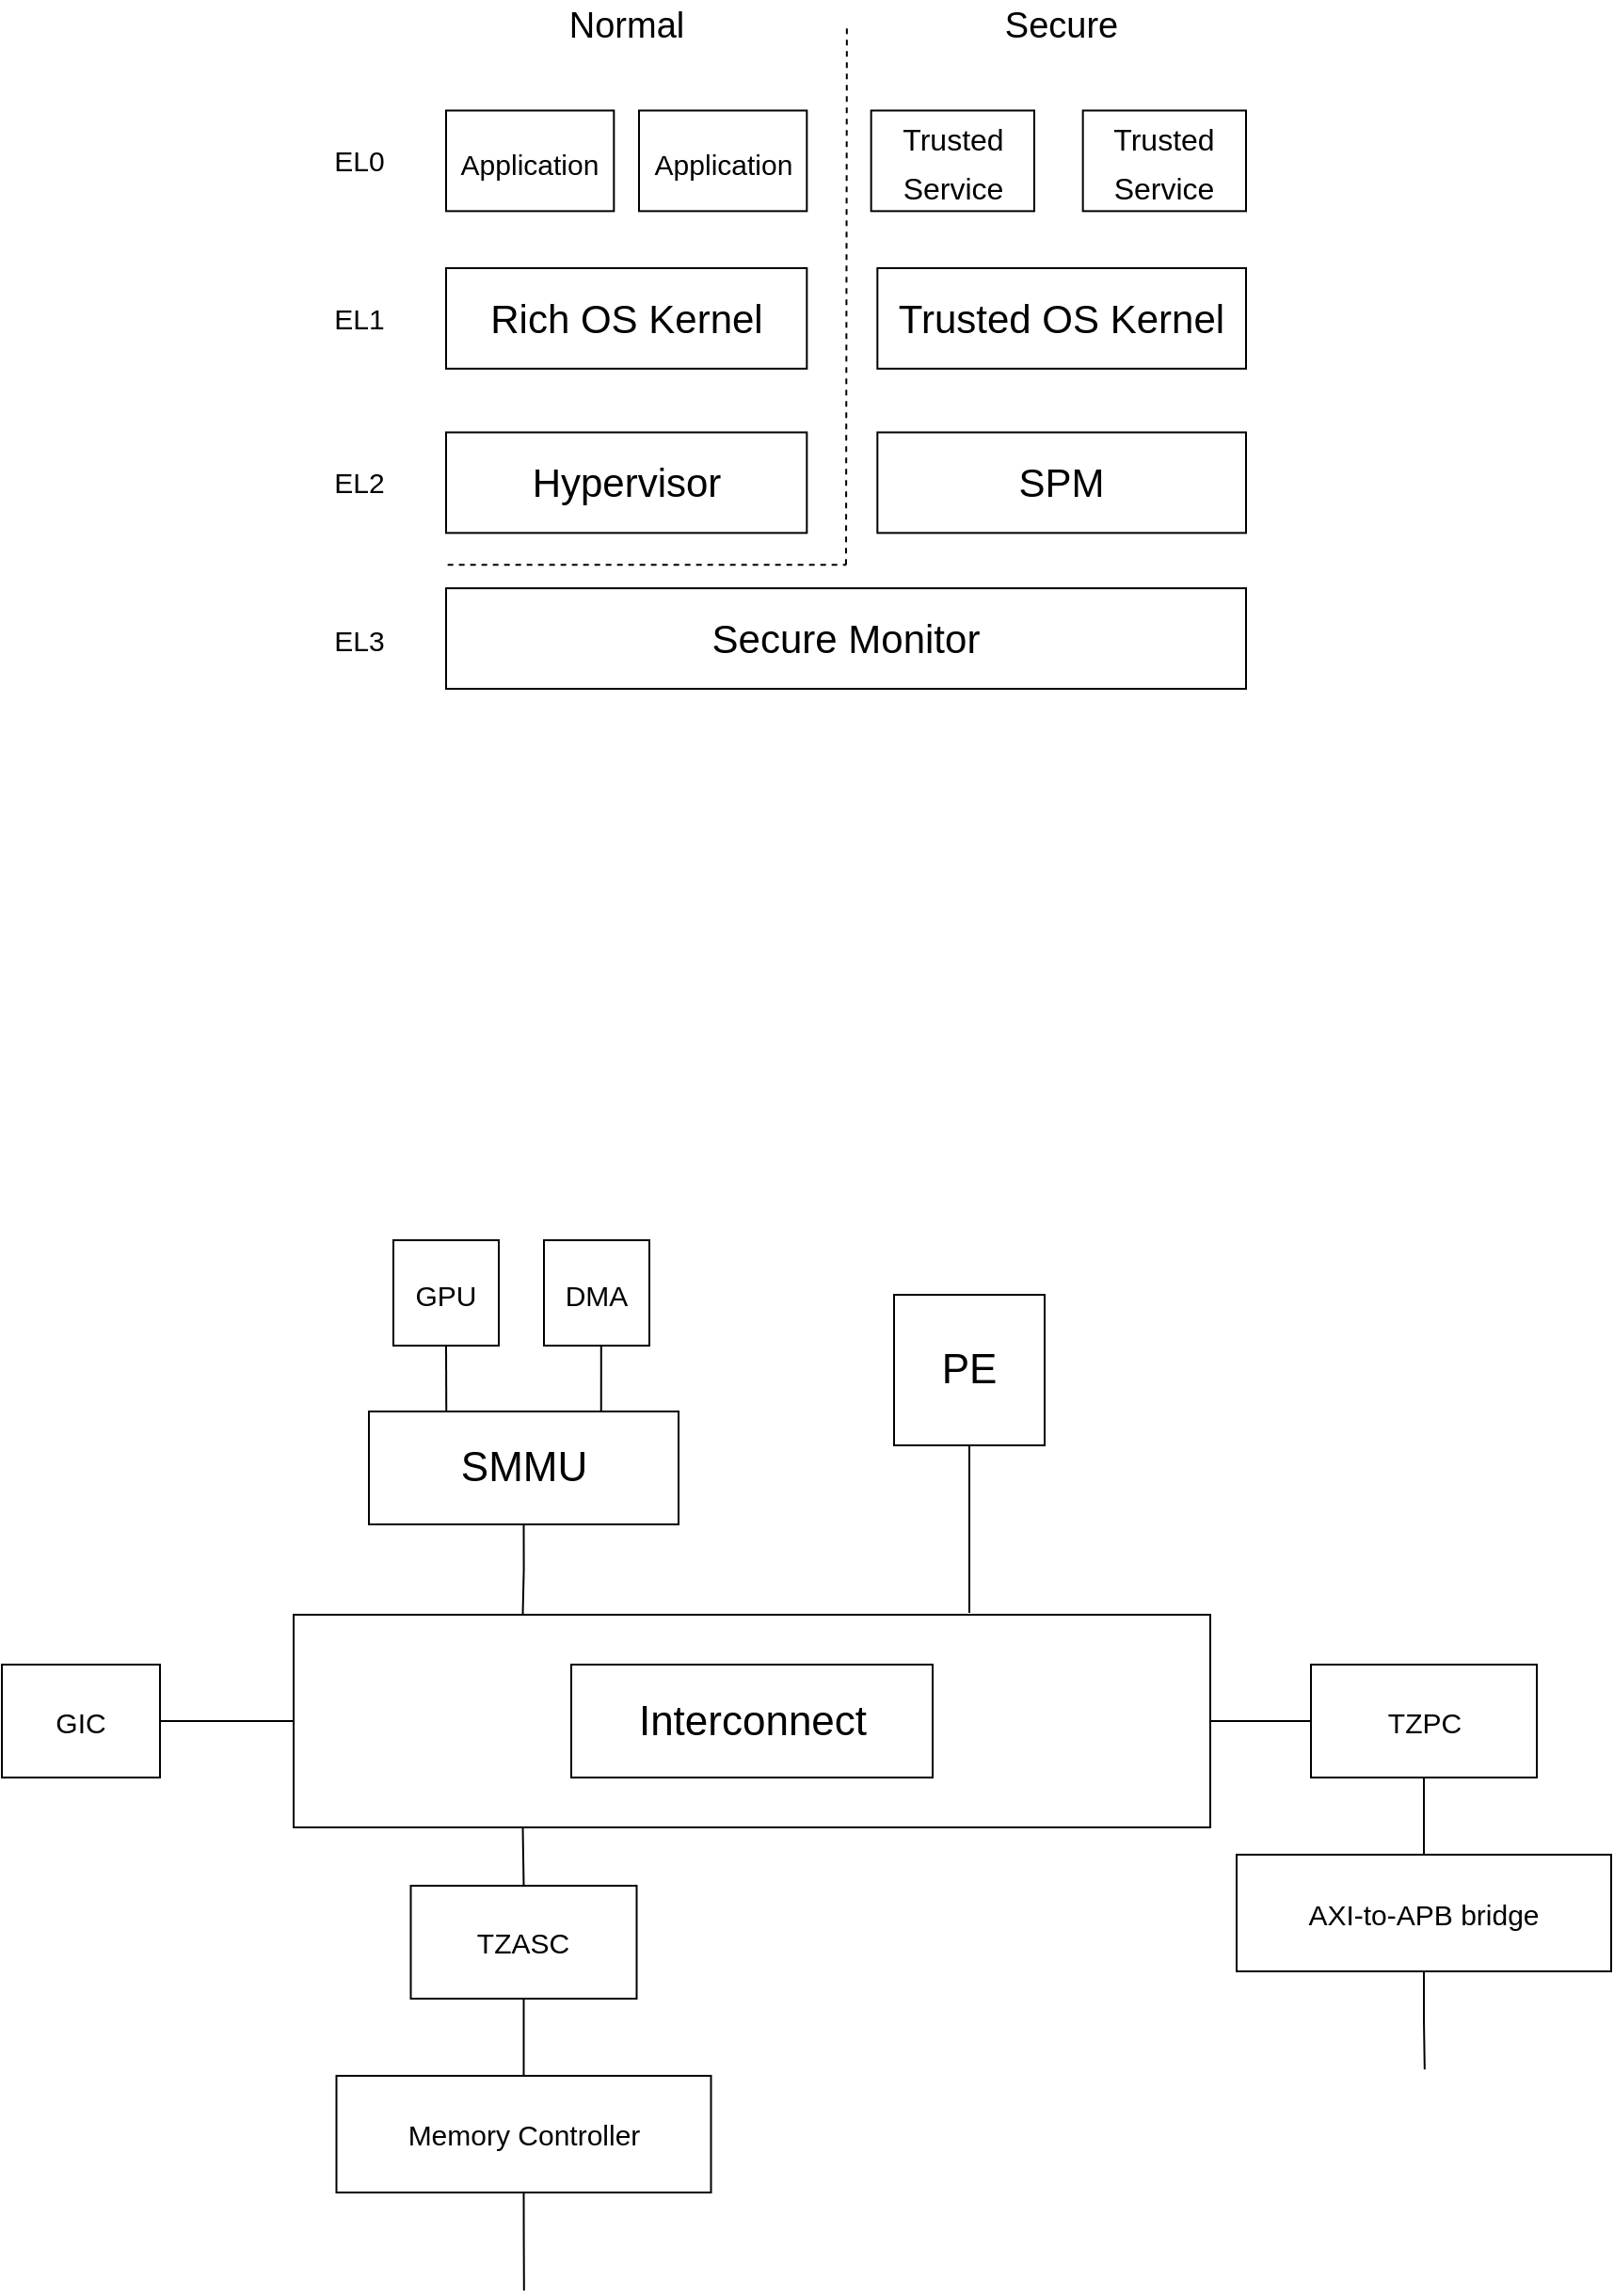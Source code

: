 <mxfile version="18.1.3" type="github">
  <diagram id="RqBa9nVkit30a7J5M0dk" name="Page-1">
    <mxGraphModel dx="1550" dy="835" grid="0" gridSize="10" guides="1" tooltips="1" connect="1" arrows="1" fold="1" page="0" pageScale="1" pageWidth="1200" pageHeight="1920" math="0" shadow="0">
      <root>
        <mxCell id="0" />
        <mxCell id="1" parent="0" />
        <mxCell id="mvTYgb8r9zyvXw6v-STq-15" style="edgeStyle=orthogonalEdgeStyle;rounded=0;orthogonalLoop=1;jettySize=auto;html=1;exitX=0.25;exitY=1;exitDx=0;exitDy=0;entryX=0.5;entryY=0;entryDx=0;entryDy=0;fontSize=15;endArrow=none;endFill=0;" parent="1" source="mvTYgb8r9zyvXw6v-STq-1" target="mvTYgb8r9zyvXw6v-STq-14" edge="1">
          <mxGeometry relative="1" as="geometry" />
        </mxCell>
        <mxCell id="mvTYgb8r9zyvXw6v-STq-1" value="" style="rounded=0;whiteSpace=wrap;html=1;" parent="1" vertex="1">
          <mxGeometry x="383" y="1081" width="487" height="113" as="geometry" />
        </mxCell>
        <mxCell id="mvTYgb8r9zyvXw6v-STq-4" style="edgeStyle=orthogonalEdgeStyle;rounded=0;orthogonalLoop=1;jettySize=auto;html=1;exitX=0.5;exitY=1;exitDx=0;exitDy=0;fontSize=22;endArrow=none;endFill=0;" parent="1" source="mvTYgb8r9zyvXw6v-STq-2" edge="1">
          <mxGeometry relative="1" as="geometry">
            <mxPoint x="742" y="1080" as="targetPoint" />
          </mxGeometry>
        </mxCell>
        <mxCell id="mvTYgb8r9zyvXw6v-STq-2" value="&lt;font style=&quot;font-size: 22px;&quot;&gt;PE&lt;/font&gt;" style="whiteSpace=wrap;html=1;aspect=fixed;" parent="1" vertex="1">
          <mxGeometry x="702" y="911" width="80" height="80" as="geometry" />
        </mxCell>
        <mxCell id="mvTYgb8r9zyvXw6v-STq-3" value="Interconnect" style="rounded=0;whiteSpace=wrap;html=1;fontSize=22;" parent="1" vertex="1">
          <mxGeometry x="530.5" y="1107.5" width="192" height="60" as="geometry" />
        </mxCell>
        <mxCell id="mvTYgb8r9zyvXw6v-STq-6" style="edgeStyle=orthogonalEdgeStyle;rounded=0;orthogonalLoop=1;jettySize=auto;html=1;exitX=0.5;exitY=1;exitDx=0;exitDy=0;entryX=0.25;entryY=0;entryDx=0;entryDy=0;fontSize=22;endArrow=none;endFill=0;" parent="1" source="mvTYgb8r9zyvXw6v-STq-5" target="mvTYgb8r9zyvXw6v-STq-1" edge="1">
          <mxGeometry relative="1" as="geometry" />
        </mxCell>
        <mxCell id="mvTYgb8r9zyvXw6v-STq-5" value="SMMU" style="rounded=0;whiteSpace=wrap;html=1;fontSize=22;" parent="1" vertex="1">
          <mxGeometry x="423" y="973" width="164.5" height="60" as="geometry" />
        </mxCell>
        <mxCell id="mvTYgb8r9zyvXw6v-STq-10" style="edgeStyle=orthogonalEdgeStyle;rounded=0;orthogonalLoop=1;jettySize=auto;html=1;exitX=0.5;exitY=1;exitDx=0;exitDy=0;entryX=0.25;entryY=0;entryDx=0;entryDy=0;fontSize=22;endArrow=none;endFill=0;" parent="1" source="mvTYgb8r9zyvXw6v-STq-7" target="mvTYgb8r9zyvXw6v-STq-5" edge="1">
          <mxGeometry relative="1" as="geometry" />
        </mxCell>
        <mxCell id="mvTYgb8r9zyvXw6v-STq-7" value="&lt;font style=&quot;font-size: 15px;&quot;&gt;GPU&lt;/font&gt;" style="whiteSpace=wrap;html=1;aspect=fixed;fontSize=22;" parent="1" vertex="1">
          <mxGeometry x="436" y="882" width="56" height="56" as="geometry" />
        </mxCell>
        <mxCell id="mvTYgb8r9zyvXw6v-STq-11" style="edgeStyle=orthogonalEdgeStyle;rounded=0;orthogonalLoop=1;jettySize=auto;html=1;exitX=0.5;exitY=1;exitDx=0;exitDy=0;entryX=0.75;entryY=0;entryDx=0;entryDy=0;fontSize=22;endArrow=none;endFill=0;" parent="1" source="mvTYgb8r9zyvXw6v-STq-8" target="mvTYgb8r9zyvXw6v-STq-5" edge="1">
          <mxGeometry relative="1" as="geometry" />
        </mxCell>
        <mxCell id="mvTYgb8r9zyvXw6v-STq-8" value="&lt;font style=&quot;font-size: 15px;&quot;&gt;DMA&lt;/font&gt;" style="whiteSpace=wrap;html=1;aspect=fixed;fontSize=22;" parent="1" vertex="1">
          <mxGeometry x="516" y="882" width="56" height="56" as="geometry" />
        </mxCell>
        <mxCell id="mvTYgb8r9zyvXw6v-STq-13" style="edgeStyle=orthogonalEdgeStyle;rounded=0;orthogonalLoop=1;jettySize=auto;html=1;exitX=1;exitY=0.5;exitDx=0;exitDy=0;entryX=0;entryY=0.5;entryDx=0;entryDy=0;fontSize=15;endArrow=none;endFill=0;" parent="1" source="mvTYgb8r9zyvXw6v-STq-12" target="mvTYgb8r9zyvXw6v-STq-1" edge="1">
          <mxGeometry relative="1" as="geometry" />
        </mxCell>
        <mxCell id="mvTYgb8r9zyvXw6v-STq-12" value="GIC" style="rounded=0;whiteSpace=wrap;html=1;fontSize=15;" parent="1" vertex="1">
          <mxGeometry x="228" y="1107.5" width="84" height="60" as="geometry" />
        </mxCell>
        <mxCell id="mvTYgb8r9zyvXw6v-STq-17" style="edgeStyle=orthogonalEdgeStyle;rounded=0;orthogonalLoop=1;jettySize=auto;html=1;exitX=0.5;exitY=1;exitDx=0;exitDy=0;entryX=0.5;entryY=0;entryDx=0;entryDy=0;fontSize=15;endArrow=none;endFill=0;" parent="1" source="mvTYgb8r9zyvXw6v-STq-14" target="mvTYgb8r9zyvXw6v-STq-16" edge="1">
          <mxGeometry relative="1" as="geometry" />
        </mxCell>
        <mxCell id="mvTYgb8r9zyvXw6v-STq-14" value="TZASC" style="rounded=0;whiteSpace=wrap;html=1;fontSize=15;" parent="1" vertex="1">
          <mxGeometry x="445.25" y="1225" width="120" height="60" as="geometry" />
        </mxCell>
        <mxCell id="mvTYgb8r9zyvXw6v-STq-25" style="edgeStyle=orthogonalEdgeStyle;rounded=0;orthogonalLoop=1;jettySize=auto;html=1;exitX=0.5;exitY=1;exitDx=0;exitDy=0;fontSize=15;endArrow=none;endFill=0;" parent="1" source="mvTYgb8r9zyvXw6v-STq-16" edge="1">
          <mxGeometry relative="1" as="geometry">
            <mxPoint x="505.412" y="1440.118" as="targetPoint" />
          </mxGeometry>
        </mxCell>
        <mxCell id="mvTYgb8r9zyvXw6v-STq-16" value="Memory Controller" style="rounded=0;whiteSpace=wrap;html=1;fontSize=15;" parent="1" vertex="1">
          <mxGeometry x="405.75" y="1326" width="199" height="62" as="geometry" />
        </mxCell>
        <mxCell id="mvTYgb8r9zyvXw6v-STq-24" style="edgeStyle=orthogonalEdgeStyle;rounded=0;orthogonalLoop=1;jettySize=auto;html=1;exitX=0.5;exitY=1;exitDx=0;exitDy=0;fontSize=15;endArrow=none;endFill=0;" parent="1" source="mvTYgb8r9zyvXw6v-STq-20" target="mvTYgb8r9zyvXw6v-STq-23" edge="1">
          <mxGeometry relative="1" as="geometry" />
        </mxCell>
        <mxCell id="7ULYQRoKpXbgwCevFS-0-1" style="edgeStyle=orthogonalEdgeStyle;rounded=0;orthogonalLoop=1;jettySize=auto;html=1;entryX=1;entryY=0.5;entryDx=0;entryDy=0;endArrow=none;endFill=0;" parent="1" source="mvTYgb8r9zyvXw6v-STq-20" target="mvTYgb8r9zyvXw6v-STq-1" edge="1">
          <mxGeometry relative="1" as="geometry" />
        </mxCell>
        <mxCell id="mvTYgb8r9zyvXw6v-STq-20" value="TZPC" style="rounded=0;whiteSpace=wrap;html=1;fontSize=15;" parent="1" vertex="1">
          <mxGeometry x="923.5" y="1107.5" width="120" height="60" as="geometry" />
        </mxCell>
        <mxCell id="mvTYgb8r9zyvXw6v-STq-26" style="edgeStyle=orthogonalEdgeStyle;rounded=0;orthogonalLoop=1;jettySize=auto;html=1;exitX=0.5;exitY=1;exitDx=0;exitDy=0;fontSize=15;endArrow=none;endFill=0;" parent="1" source="mvTYgb8r9zyvXw6v-STq-23" edge="1">
          <mxGeometry relative="1" as="geometry">
            <mxPoint x="983.912" y="1322.618" as="targetPoint" />
          </mxGeometry>
        </mxCell>
        <mxCell id="mvTYgb8r9zyvXw6v-STq-23" value="AXI-to-APB bridge" style="rounded=0;whiteSpace=wrap;html=1;fontSize=15;" parent="1" vertex="1">
          <mxGeometry x="884" y="1208.5" width="199" height="62" as="geometry" />
        </mxCell>
        <mxCell id="YJA9IMaPRCTgzXDzhuNh-5" value="" style="group" vertex="1" connectable="0" parent="1">
          <mxGeometry x="464" y="223.85" width="425" height="365.16" as="geometry" />
        </mxCell>
        <mxCell id="QWCoNGlsIecfvtiFzba_-1" value="&lt;font style=&quot;font-size: 21px;&quot;&gt;Secure Monitor&lt;/font&gt;" style="rounded=0;whiteSpace=wrap;html=1;" parent="YJA9IMaPRCTgzXDzhuNh-5" vertex="1">
          <mxGeometry y="311.722" width="425.0" height="53.438" as="geometry" />
        </mxCell>
        <mxCell id="QWCoNGlsIecfvtiFzba_-2" value="Hypervisor" style="rounded=0;whiteSpace=wrap;html=1;fontSize=21;" parent="YJA9IMaPRCTgzXDzhuNh-5" vertex="1">
          <mxGeometry y="228.893" width="191.667" height="53.438" as="geometry" />
        </mxCell>
        <mxCell id="QWCoNGlsIecfvtiFzba_-5" value="" style="endArrow=none;dashed=1;html=1;rounded=0;fontSize=21;" parent="YJA9IMaPRCTgzXDzhuNh-5" edge="1">
          <mxGeometry width="50" height="50" relative="1" as="geometry">
            <mxPoint x="212.5" y="299.253" as="sourcePoint" />
            <mxPoint x="212.942" y="12.155" as="targetPoint" />
          </mxGeometry>
        </mxCell>
        <mxCell id="QWCoNGlsIecfvtiFzba_-6" value="SPM" style="rounded=0;whiteSpace=wrap;html=1;fontSize=21;" parent="YJA9IMaPRCTgzXDzhuNh-5" vertex="1">
          <mxGeometry x="229.167" y="228.893" width="195.833" height="53.438" as="geometry" />
        </mxCell>
        <mxCell id="QWCoNGlsIecfvtiFzba_-8" value="Rich OS Kernel" style="rounded=0;whiteSpace=wrap;html=1;fontSize=21;" parent="YJA9IMaPRCTgzXDzhuNh-5" vertex="1">
          <mxGeometry y="141.61" width="191.667" height="53.438" as="geometry" />
        </mxCell>
        <mxCell id="QWCoNGlsIecfvtiFzba_-9" value="Trusted OS Kernel" style="rounded=0;whiteSpace=wrap;html=1;fontSize=21;" parent="YJA9IMaPRCTgzXDzhuNh-5" vertex="1">
          <mxGeometry x="229.167" y="141.61" width="195.833" height="53.438" as="geometry" />
        </mxCell>
        <mxCell id="QWCoNGlsIecfvtiFzba_-10" value="&lt;font style=&quot;font-size: 16px;&quot;&gt;Trusted&lt;br&gt;Service&lt;/font&gt;" style="rounded=0;whiteSpace=wrap;html=1;fontSize=21;" parent="YJA9IMaPRCTgzXDzhuNh-5" vertex="1">
          <mxGeometry x="225.833" y="57.89" width="86.667" height="53.438" as="geometry" />
        </mxCell>
        <mxCell id="QWCoNGlsIecfvtiFzba_-13" value="&lt;font style=&quot;font-size: 15px;&quot;&gt;Application&lt;/font&gt;" style="rounded=0;whiteSpace=wrap;html=1;fontSize=21;" parent="YJA9IMaPRCTgzXDzhuNh-5" vertex="1">
          <mxGeometry y="57.89" width="89.167" height="53.438" as="geometry" />
        </mxCell>
        <mxCell id="QWCoNGlsIecfvtiFzba_-14" value="" style="endArrow=none;dashed=1;html=1;rounded=0;fontSize=19;" parent="YJA9IMaPRCTgzXDzhuNh-5" edge="1">
          <mxGeometry width="50" height="50" relative="1" as="geometry">
            <mxPoint x="0.833" y="299.253" as="sourcePoint" />
            <mxPoint x="212.5" y="299.253" as="targetPoint" />
          </mxGeometry>
        </mxCell>
        <mxCell id="QWCoNGlsIecfvtiFzba_-15" value="Normal" style="text;html=1;strokeColor=none;fillColor=none;align=center;verticalAlign=middle;whiteSpace=wrap;rounded=0;fontSize=19;" parent="YJA9IMaPRCTgzXDzhuNh-5" vertex="1">
          <mxGeometry x="34.997" width="121.667" height="26.719" as="geometry" />
        </mxCell>
        <mxCell id="QWCoNGlsIecfvtiFzba_-16" value="Secure" style="text;html=1;strokeColor=none;fillColor=none;align=center;verticalAlign=middle;whiteSpace=wrap;rounded=0;fontSize=19;" parent="YJA9IMaPRCTgzXDzhuNh-5" vertex="1">
          <mxGeometry x="266.252" width="121.667" height="26.719" as="geometry" />
        </mxCell>
        <mxCell id="YJA9IMaPRCTgzXDzhuNh-1" value="&lt;font style=&quot;font-size: 16px;&quot;&gt;Trusted&lt;br&gt;Service&lt;/font&gt;" style="rounded=0;whiteSpace=wrap;html=1;fontSize=21;" vertex="1" parent="YJA9IMaPRCTgzXDzhuNh-5">
          <mxGeometry x="338.333" y="57.89" width="86.667" height="53.438" as="geometry" />
        </mxCell>
        <mxCell id="YJA9IMaPRCTgzXDzhuNh-2" value="&lt;font style=&quot;font-size: 15px;&quot;&gt;Application&lt;/font&gt;" style="rounded=0;whiteSpace=wrap;html=1;fontSize=21;" vertex="1" parent="YJA9IMaPRCTgzXDzhuNh-5">
          <mxGeometry x="102.5" y="57.89" width="89.167" height="53.438" as="geometry" />
        </mxCell>
        <mxCell id="YJA9IMaPRCTgzXDzhuNh-6" value="EL0" style="text;html=1;strokeColor=none;fillColor=none;align=center;verticalAlign=middle;whiteSpace=wrap;rounded=0;fontSize=15;" vertex="1" parent="1">
          <mxGeometry x="388" y="293" width="60" height="30" as="geometry" />
        </mxCell>
        <mxCell id="YJA9IMaPRCTgzXDzhuNh-7" value="EL1" style="text;html=1;strokeColor=none;fillColor=none;align=center;verticalAlign=middle;whiteSpace=wrap;rounded=0;fontSize=15;" vertex="1" parent="1">
          <mxGeometry x="388" y="377" width="60" height="30" as="geometry" />
        </mxCell>
        <mxCell id="YJA9IMaPRCTgzXDzhuNh-8" value="EL2" style="text;html=1;strokeColor=none;fillColor=none;align=center;verticalAlign=middle;whiteSpace=wrap;rounded=0;fontSize=15;" vertex="1" parent="1">
          <mxGeometry x="388" y="464" width="60" height="30" as="geometry" />
        </mxCell>
        <mxCell id="YJA9IMaPRCTgzXDzhuNh-9" value="EL3" style="text;html=1;strokeColor=none;fillColor=none;align=center;verticalAlign=middle;whiteSpace=wrap;rounded=0;fontSize=15;" vertex="1" parent="1">
          <mxGeometry x="388" y="548" width="60" height="30" as="geometry" />
        </mxCell>
      </root>
    </mxGraphModel>
  </diagram>
</mxfile>

